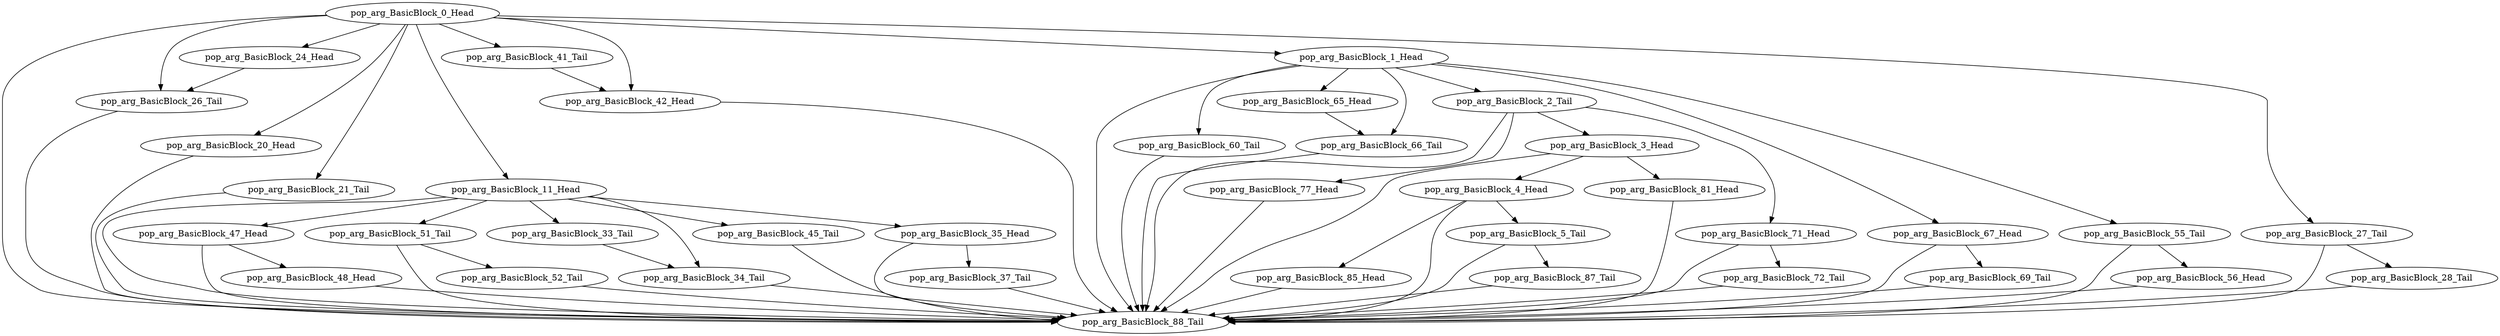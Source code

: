 digraph G {
    "pop_arg_BasicBlock_85_Head" -> "pop_arg_BasicBlock_88_Tail"
    "pop_arg_BasicBlock_5_Tail" -> "pop_arg_BasicBlock_87_Tail"
    "pop_arg_BasicBlock_5_Tail" -> "pop_arg_BasicBlock_88_Tail"
    "pop_arg_BasicBlock_28_Tail" -> "pop_arg_BasicBlock_88_Tail"
    "pop_arg_BasicBlock_37_Tail" -> "pop_arg_BasicBlock_88_Tail"
    "pop_arg_BasicBlock_77_Head" -> "pop_arg_BasicBlock_88_Tail"
    "pop_arg_BasicBlock_26_Tail" -> "pop_arg_BasicBlock_88_Tail"
    "pop_arg_BasicBlock_69_Tail" -> "pop_arg_BasicBlock_88_Tail"
    "pop_arg_BasicBlock_20_Head" -> "pop_arg_BasicBlock_88_Tail"
    "pop_arg_BasicBlock_60_Tail" -> "pop_arg_BasicBlock_88_Tail"
    "pop_arg_BasicBlock_65_Head" -> "pop_arg_BasicBlock_66_Tail"
    "pop_arg_BasicBlock_21_Tail" -> "pop_arg_BasicBlock_88_Tail"
    "pop_arg_BasicBlock_48_Head" -> "pop_arg_BasicBlock_88_Tail"
    "pop_arg_BasicBlock_72_Tail" -> "pop_arg_BasicBlock_88_Tail"
    "pop_arg_BasicBlock_47_Head" -> "pop_arg_BasicBlock_48_Head"
    "pop_arg_BasicBlock_47_Head" -> "pop_arg_BasicBlock_88_Tail"
    "pop_arg_BasicBlock_11_Head" -> "pop_arg_BasicBlock_47_Head"
    "pop_arg_BasicBlock_11_Head" -> "pop_arg_BasicBlock_51_Tail"
    "pop_arg_BasicBlock_11_Head" -> "pop_arg_BasicBlock_33_Tail"
    "pop_arg_BasicBlock_11_Head" -> "pop_arg_BasicBlock_45_Tail"
    "pop_arg_BasicBlock_11_Head" -> "pop_arg_BasicBlock_88_Tail"
    "pop_arg_BasicBlock_11_Head" -> "pop_arg_BasicBlock_34_Tail"
    "pop_arg_BasicBlock_11_Head" -> "pop_arg_BasicBlock_35_Head"
    "pop_arg_BasicBlock_51_Tail" -> "pop_arg_BasicBlock_88_Tail"
    "pop_arg_BasicBlock_51_Tail" -> "pop_arg_BasicBlock_52_Tail"
    "pop_arg_BasicBlock_33_Tail" -> "pop_arg_BasicBlock_34_Tail"
    "pop_arg_BasicBlock_4_Head" -> "pop_arg_BasicBlock_85_Head"
    "pop_arg_BasicBlock_4_Head" -> "pop_arg_BasicBlock_5_Tail"
    "pop_arg_BasicBlock_4_Head" -> "pop_arg_BasicBlock_88_Tail"
    "pop_arg_BasicBlock_41_Tail" -> "pop_arg_BasicBlock_42_Head"
    "pop_arg_BasicBlock_42_Head" -> "pop_arg_BasicBlock_88_Tail"
    "pop_arg_BasicBlock_2_Tail" -> "pop_arg_BasicBlock_77_Head"
    "pop_arg_BasicBlock_2_Tail" -> "pop_arg_BasicBlock_3_Head"
    "pop_arg_BasicBlock_2_Tail" -> "pop_arg_BasicBlock_71_Head"
    "pop_arg_BasicBlock_2_Tail" -> "pop_arg_BasicBlock_88_Tail"
    "pop_arg_BasicBlock_3_Head" -> "pop_arg_BasicBlock_4_Head"
    "pop_arg_BasicBlock_3_Head" -> "pop_arg_BasicBlock_81_Head"
    "pop_arg_BasicBlock_3_Head" -> "pop_arg_BasicBlock_88_Tail"
    "pop_arg_BasicBlock_45_Tail" -> "pop_arg_BasicBlock_88_Tail"
    "pop_arg_BasicBlock_0_Head" -> "pop_arg_BasicBlock_26_Tail"
    "pop_arg_BasicBlock_0_Head" -> "pop_arg_BasicBlock_20_Head"
    "pop_arg_BasicBlock_0_Head" -> "pop_arg_BasicBlock_21_Tail"
    "pop_arg_BasicBlock_0_Head" -> "pop_arg_BasicBlock_11_Head"
    "pop_arg_BasicBlock_0_Head" -> "pop_arg_BasicBlock_41_Tail"
    "pop_arg_BasicBlock_0_Head" -> "pop_arg_BasicBlock_42_Head"
    "pop_arg_BasicBlock_0_Head" -> "pop_arg_BasicBlock_1_Head"
    "pop_arg_BasicBlock_0_Head" -> "pop_arg_BasicBlock_88_Tail"
    "pop_arg_BasicBlock_0_Head" -> "pop_arg_BasicBlock_24_Head"
    "pop_arg_BasicBlock_0_Head" -> "pop_arg_BasicBlock_27_Tail"
    "pop_arg_BasicBlock_81_Head" -> "pop_arg_BasicBlock_88_Tail"
    "pop_arg_BasicBlock_1_Head" -> "pop_arg_BasicBlock_60_Tail"
    "pop_arg_BasicBlock_1_Head" -> "pop_arg_BasicBlock_65_Head"
    "pop_arg_BasicBlock_1_Head" -> "pop_arg_BasicBlock_2_Tail"
    "pop_arg_BasicBlock_1_Head" -> "pop_arg_BasicBlock_67_Head"
    "pop_arg_BasicBlock_1_Head" -> "pop_arg_BasicBlock_66_Tail"
    "pop_arg_BasicBlock_1_Head" -> "pop_arg_BasicBlock_88_Tail"
    "pop_arg_BasicBlock_1_Head" -> "pop_arg_BasicBlock_55_Tail"
    "pop_arg_BasicBlock_71_Head" -> "pop_arg_BasicBlock_72_Tail"
    "pop_arg_BasicBlock_71_Head" -> "pop_arg_BasicBlock_88_Tail"
    "pop_arg_BasicBlock_67_Head" -> "pop_arg_BasicBlock_69_Tail"
    "pop_arg_BasicBlock_67_Head" -> "pop_arg_BasicBlock_88_Tail"
    "pop_arg_BasicBlock_66_Tail" -> "pop_arg_BasicBlock_88_Tail"
    "pop_arg_BasicBlock_87_Tail" -> "pop_arg_BasicBlock_88_Tail"
    "pop_arg_BasicBlock_24_Head" -> "pop_arg_BasicBlock_26_Tail"
    "pop_arg_BasicBlock_27_Tail" -> "pop_arg_BasicBlock_28_Tail"
    "pop_arg_BasicBlock_27_Tail" -> "pop_arg_BasicBlock_88_Tail"
    "pop_arg_BasicBlock_34_Tail" -> "pop_arg_BasicBlock_88_Tail"
    "pop_arg_BasicBlock_35_Head" -> "pop_arg_BasicBlock_37_Tail"
    "pop_arg_BasicBlock_35_Head" -> "pop_arg_BasicBlock_88_Tail"
    "pop_arg_BasicBlock_52_Tail" -> "pop_arg_BasicBlock_88_Tail"
    "pop_arg_BasicBlock_55_Tail" -> "pop_arg_BasicBlock_88_Tail"
    "pop_arg_BasicBlock_55_Tail" -> "pop_arg_BasicBlock_56_Head"
    "pop_arg_BasicBlock_56_Head" -> "pop_arg_BasicBlock_88_Tail"
}
